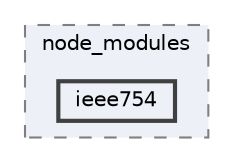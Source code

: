digraph "C:/Users/arisc/OneDrive/Documents/GitHub/FINAL/EcoEats-Project/node_modules/ieee754"
{
 // LATEX_PDF_SIZE
  bgcolor="transparent";
  edge [fontname=Helvetica,fontsize=10,labelfontname=Helvetica,labelfontsize=10];
  node [fontname=Helvetica,fontsize=10,shape=box,height=0.2,width=0.4];
  compound=true
  subgraph clusterdir_5091f2b68170d33f954320199e2fed0a {
    graph [ bgcolor="#edf0f7", pencolor="grey50", label="node_modules", fontname=Helvetica,fontsize=10 style="filled,dashed", URL="dir_5091f2b68170d33f954320199e2fed0a.html",tooltip=""]
  dir_2d0eaf9ab5d16dde46f74de375e28fd2 [label="ieee754", fillcolor="#edf0f7", color="grey25", style="filled,bold", URL="dir_2d0eaf9ab5d16dde46f74de375e28fd2.html",tooltip=""];
  }
}
